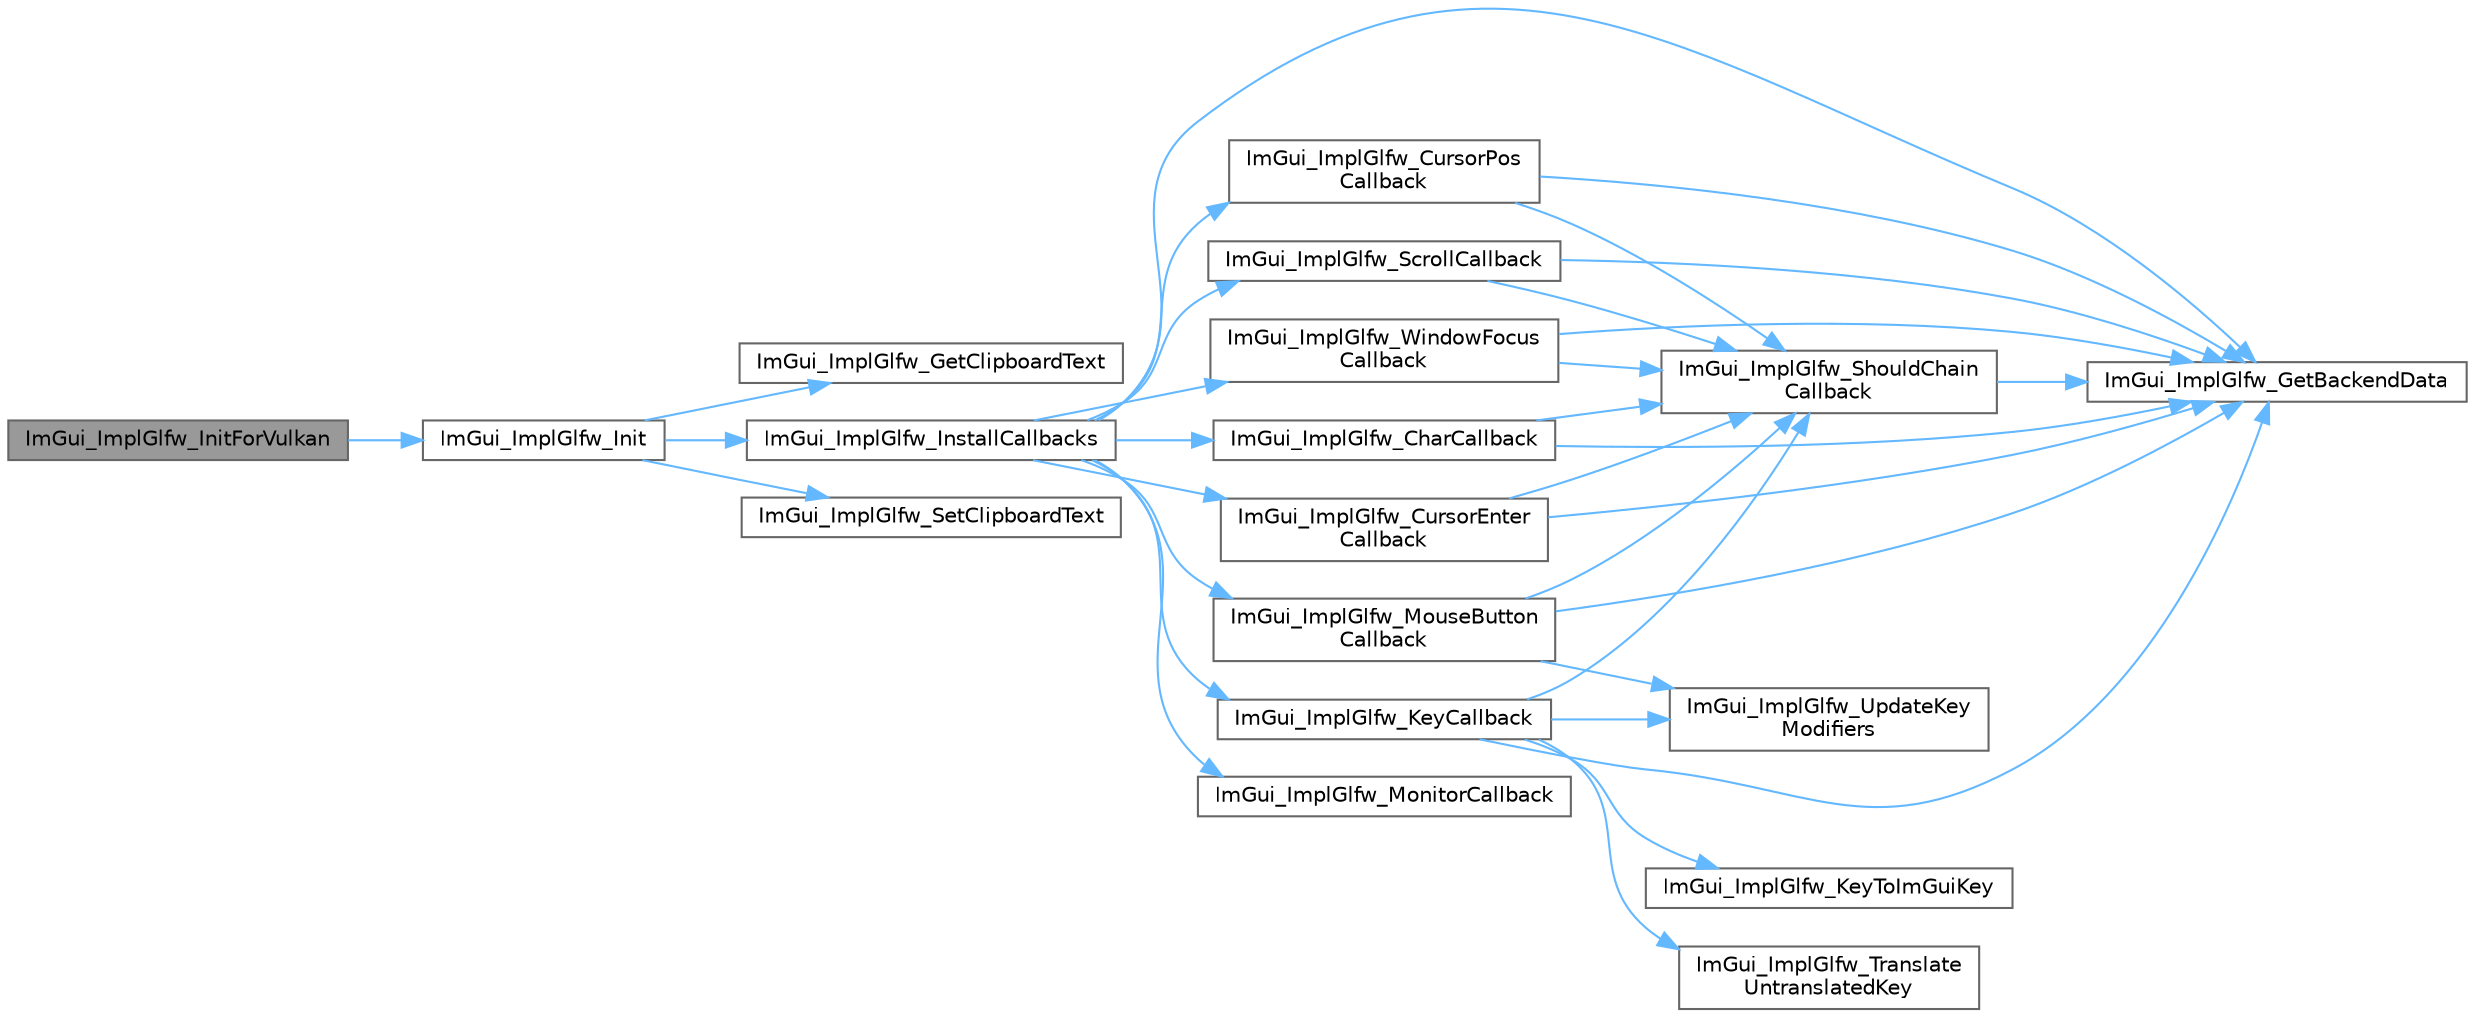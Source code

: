digraph "ImGui_ImplGlfw_InitForVulkan"
{
 // LATEX_PDF_SIZE
  bgcolor="transparent";
  edge [fontname=Helvetica,fontsize=10,labelfontname=Helvetica,labelfontsize=10];
  node [fontname=Helvetica,fontsize=10,shape=box,height=0.2,width=0.4];
  rankdir="LR";
  Node1 [id="Node000001",label="ImGui_ImplGlfw_InitForVulkan",height=0.2,width=0.4,color="gray40", fillcolor="grey60", style="filled", fontcolor="black",tooltip=" "];
  Node1 -> Node2 [id="edge1_Node000001_Node000002",color="steelblue1",style="solid",tooltip=" "];
  Node2 [id="Node000002",label="ImGui_ImplGlfw_Init",height=0.2,width=0.4,color="grey40", fillcolor="white", style="filled",URL="$imgui__impl__glfw_8cpp.html#a637facc7eff897ef4512026ea1afaf0d",tooltip=" "];
  Node2 -> Node3 [id="edge2_Node000002_Node000003",color="steelblue1",style="solid",tooltip=" "];
  Node3 [id="Node000003",label="ImGui_ImplGlfw_GetClipboardText",height=0.2,width=0.4,color="grey40", fillcolor="white", style="filled",URL="$imgui__impl__glfw_8cpp.html#a58c12049e0c316f3f11e3219fc1ff278",tooltip=" "];
  Node2 -> Node4 [id="edge3_Node000002_Node000004",color="steelblue1",style="solid",tooltip=" "];
  Node4 [id="Node000004",label="ImGui_ImplGlfw_InstallCallbacks",height=0.2,width=0.4,color="grey40", fillcolor="white", style="filled",URL="$imgui__impl__glfw_8cpp.html#a6fe1ba0e49c2da76f4f28856bc8511fb",tooltip=" "];
  Node4 -> Node5 [id="edge4_Node000004_Node000005",color="steelblue1",style="solid",tooltip=" "];
  Node5 [id="Node000005",label="ImGui_ImplGlfw_CharCallback",height=0.2,width=0.4,color="grey40", fillcolor="white", style="filled",URL="$imgui__impl__glfw_8cpp.html#afe604d459cc5c4a173ce9e331af6735b",tooltip=" "];
  Node5 -> Node6 [id="edge5_Node000005_Node000006",color="steelblue1",style="solid",tooltip=" "];
  Node6 [id="Node000006",label="ImGui_ImplGlfw_GetBackendData",height=0.2,width=0.4,color="grey40", fillcolor="white", style="filled",URL="$imgui__impl__glfw_8cpp.html#a42131482f4e35e879c2d58d5c1c9eb8f",tooltip=" "];
  Node5 -> Node7 [id="edge6_Node000005_Node000007",color="steelblue1",style="solid",tooltip=" "];
  Node7 [id="Node000007",label="ImGui_ImplGlfw_ShouldChain\lCallback",height=0.2,width=0.4,color="grey40", fillcolor="white", style="filled",URL="$imgui__impl__glfw_8cpp.html#a2afb72066f3e7621bb438b2f19fa74ef",tooltip=" "];
  Node7 -> Node6 [id="edge7_Node000007_Node000006",color="steelblue1",style="solid",tooltip=" "];
  Node4 -> Node8 [id="edge8_Node000004_Node000008",color="steelblue1",style="solid",tooltip=" "];
  Node8 [id="Node000008",label="ImGui_ImplGlfw_CursorEnter\lCallback",height=0.2,width=0.4,color="grey40", fillcolor="white", style="filled",URL="$imgui__impl__glfw_8cpp.html#a36cddf1dc9af69c03ea52450a32d3818",tooltip=" "];
  Node8 -> Node6 [id="edge9_Node000008_Node000006",color="steelblue1",style="solid",tooltip=" "];
  Node8 -> Node7 [id="edge10_Node000008_Node000007",color="steelblue1",style="solid",tooltip=" "];
  Node4 -> Node9 [id="edge11_Node000004_Node000009",color="steelblue1",style="solid",tooltip=" "];
  Node9 [id="Node000009",label="ImGui_ImplGlfw_CursorPos\lCallback",height=0.2,width=0.4,color="grey40", fillcolor="white", style="filled",URL="$imgui__impl__glfw_8cpp.html#aff2e41a5905ff393a8c6a458809f8c8e",tooltip=" "];
  Node9 -> Node6 [id="edge12_Node000009_Node000006",color="steelblue1",style="solid",tooltip=" "];
  Node9 -> Node7 [id="edge13_Node000009_Node000007",color="steelblue1",style="solid",tooltip=" "];
  Node4 -> Node6 [id="edge14_Node000004_Node000006",color="steelblue1",style="solid",tooltip=" "];
  Node4 -> Node10 [id="edge15_Node000004_Node000010",color="steelblue1",style="solid",tooltip=" "];
  Node10 [id="Node000010",label="ImGui_ImplGlfw_KeyCallback",height=0.2,width=0.4,color="grey40", fillcolor="white", style="filled",URL="$imgui__impl__glfw_8cpp.html#a66afe6468f3645befeb50a75f82b5efc",tooltip=" "];
  Node10 -> Node6 [id="edge16_Node000010_Node000006",color="steelblue1",style="solid",tooltip=" "];
  Node10 -> Node11 [id="edge17_Node000010_Node000011",color="steelblue1",style="solid",tooltip=" "];
  Node11 [id="Node000011",label="ImGui_ImplGlfw_KeyToImGuiKey",height=0.2,width=0.4,color="grey40", fillcolor="white", style="filled",URL="$imgui__impl__glfw_8cpp.html#a8552dcd74b12e1db67a302e613af636d",tooltip=" "];
  Node10 -> Node7 [id="edge18_Node000010_Node000007",color="steelblue1",style="solid",tooltip=" "];
  Node10 -> Node12 [id="edge19_Node000010_Node000012",color="steelblue1",style="solid",tooltip=" "];
  Node12 [id="Node000012",label="ImGui_ImplGlfw_Translate\lUntranslatedKey",height=0.2,width=0.4,color="grey40", fillcolor="white", style="filled",URL="$imgui__impl__glfw_8cpp.html#a3ae7f8f778b832fb94c3863be111b247",tooltip=" "];
  Node10 -> Node13 [id="edge20_Node000010_Node000013",color="steelblue1",style="solid",tooltip=" "];
  Node13 [id="Node000013",label="ImGui_ImplGlfw_UpdateKey\lModifiers",height=0.2,width=0.4,color="grey40", fillcolor="white", style="filled",URL="$imgui__impl__glfw_8cpp.html#ac35e328dce73c896364c102fa5f76bce",tooltip=" "];
  Node4 -> Node14 [id="edge21_Node000004_Node000014",color="steelblue1",style="solid",tooltip=" "];
  Node14 [id="Node000014",label="ImGui_ImplGlfw_MonitorCallback",height=0.2,width=0.4,color="grey40", fillcolor="white", style="filled",URL="$imgui__impl__glfw_8cpp.html#a9acaa23c8338d1ef4ba82b48142ee895",tooltip=" "];
  Node4 -> Node15 [id="edge22_Node000004_Node000015",color="steelblue1",style="solid",tooltip=" "];
  Node15 [id="Node000015",label="ImGui_ImplGlfw_MouseButton\lCallback",height=0.2,width=0.4,color="grey40", fillcolor="white", style="filled",URL="$imgui__impl__glfw_8cpp.html#a075e351f00b5c13086cacb05b5b6ee08",tooltip=" "];
  Node15 -> Node6 [id="edge23_Node000015_Node000006",color="steelblue1",style="solid",tooltip=" "];
  Node15 -> Node7 [id="edge24_Node000015_Node000007",color="steelblue1",style="solid",tooltip=" "];
  Node15 -> Node13 [id="edge25_Node000015_Node000013",color="steelblue1",style="solid",tooltip=" "];
  Node4 -> Node16 [id="edge26_Node000004_Node000016",color="steelblue1",style="solid",tooltip=" "];
  Node16 [id="Node000016",label="ImGui_ImplGlfw_ScrollCallback",height=0.2,width=0.4,color="grey40", fillcolor="white", style="filled",URL="$imgui__impl__glfw_8cpp.html#a59c26c674cfd04975ac49c7d83339113",tooltip=" "];
  Node16 -> Node6 [id="edge27_Node000016_Node000006",color="steelblue1",style="solid",tooltip=" "];
  Node16 -> Node7 [id="edge28_Node000016_Node000007",color="steelblue1",style="solid",tooltip=" "];
  Node4 -> Node17 [id="edge29_Node000004_Node000017",color="steelblue1",style="solid",tooltip=" "];
  Node17 [id="Node000017",label="ImGui_ImplGlfw_WindowFocus\lCallback",height=0.2,width=0.4,color="grey40", fillcolor="white", style="filled",URL="$imgui__impl__glfw_8cpp.html#a64954a853e7f22592743e177b29780d6",tooltip=" "];
  Node17 -> Node6 [id="edge30_Node000017_Node000006",color="steelblue1",style="solid",tooltip=" "];
  Node17 -> Node7 [id="edge31_Node000017_Node000007",color="steelblue1",style="solid",tooltip=" "];
  Node2 -> Node18 [id="edge32_Node000002_Node000018",color="steelblue1",style="solid",tooltip=" "];
  Node18 [id="Node000018",label="ImGui_ImplGlfw_SetClipboardText",height=0.2,width=0.4,color="grey40", fillcolor="white", style="filled",URL="$imgui__impl__glfw_8cpp.html#abd5ac7368a6c59615369da9a02a22e15",tooltip=" "];
}
